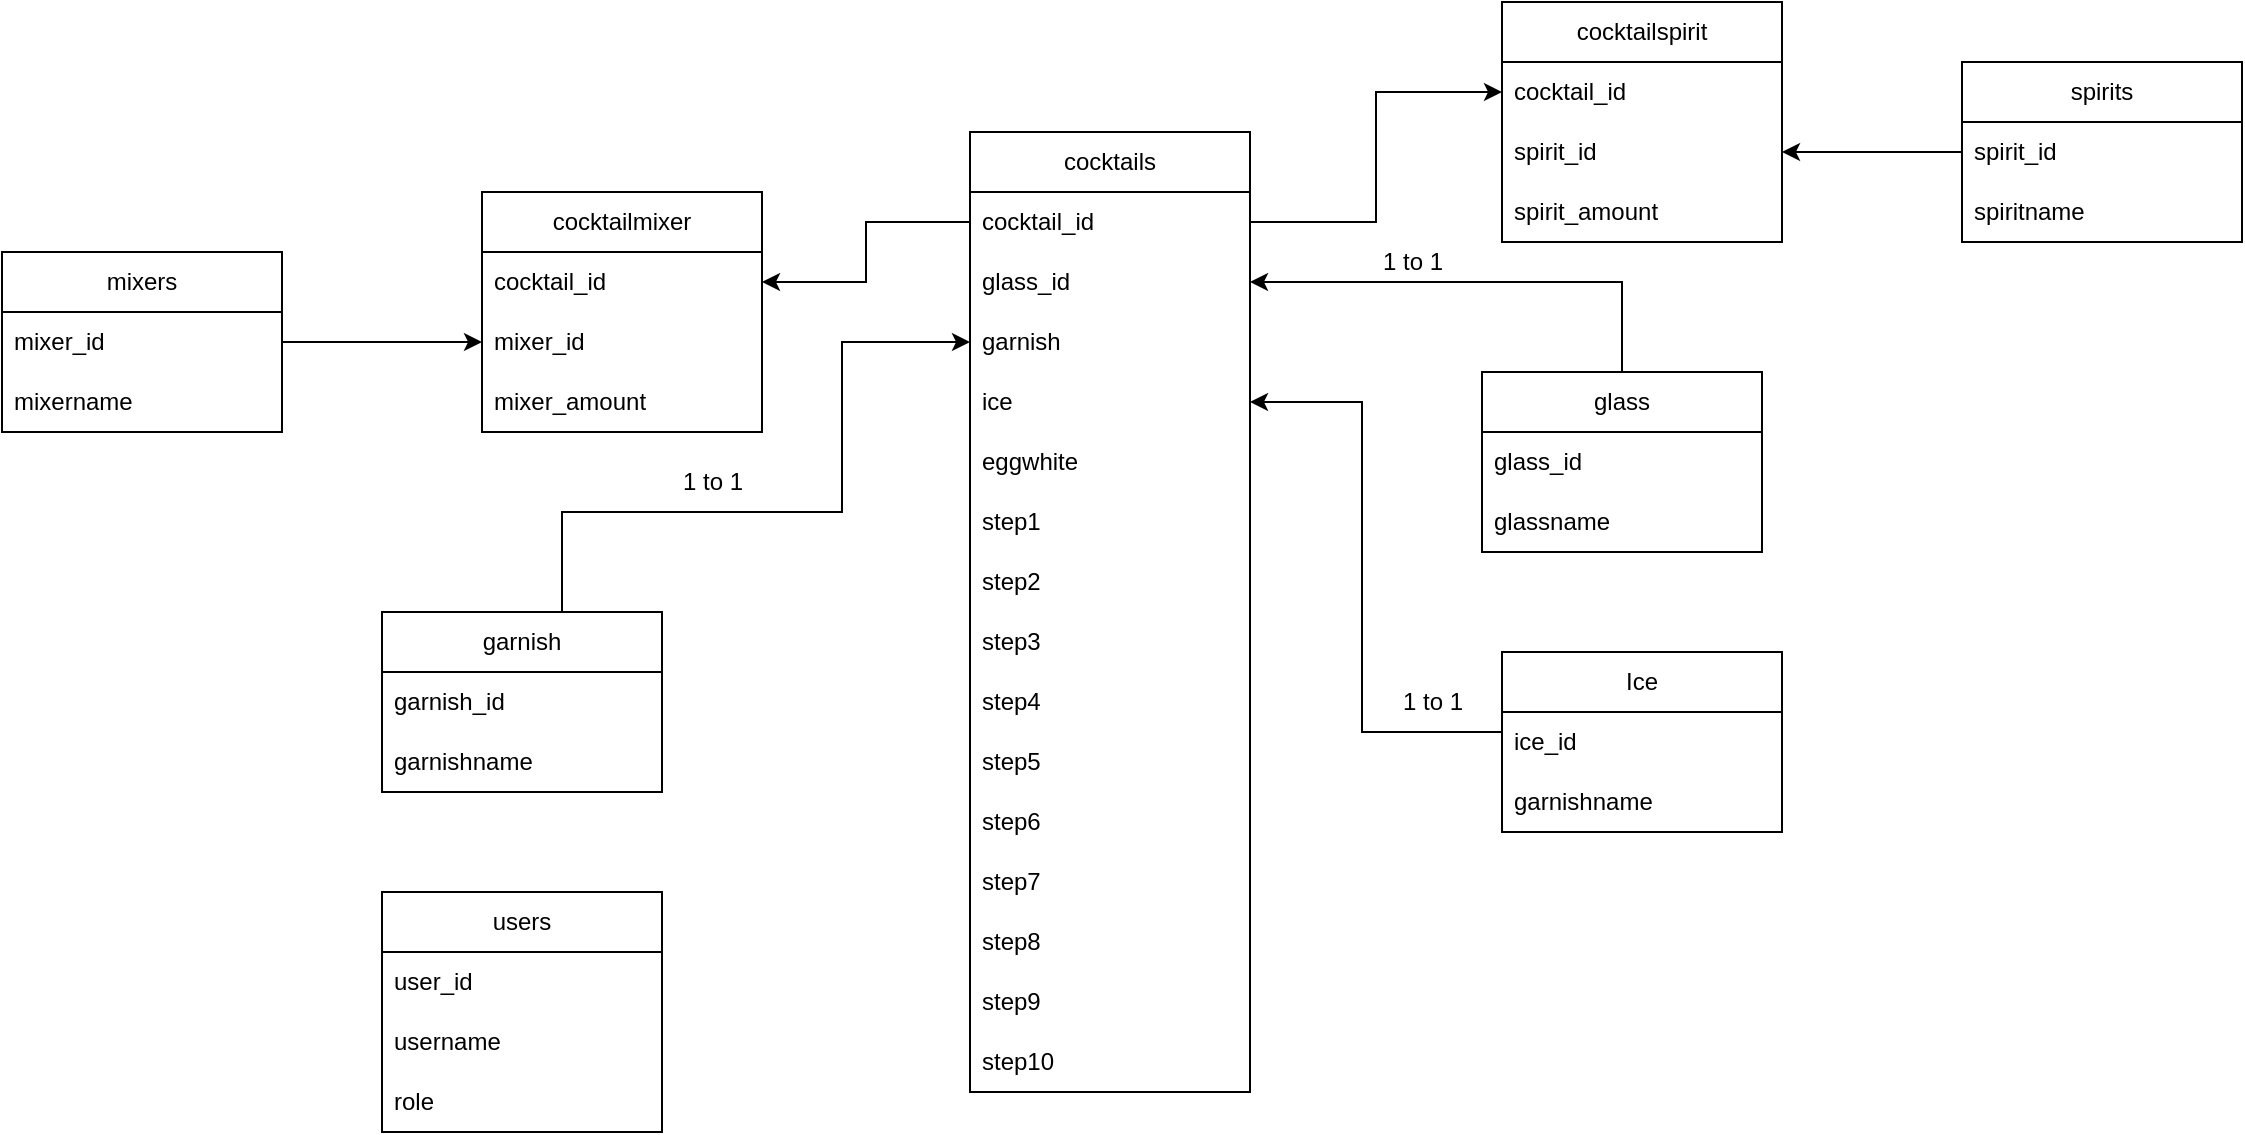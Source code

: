 <mxfile version="24.1.0" type="device">
  <diagram id="C5RBs43oDa-KdzZeNtuy" name="Page-1">
    <mxGraphModel dx="2087" dy="918" grid="1" gridSize="10" guides="1" tooltips="1" connect="1" arrows="1" fold="1" page="0" pageScale="1" pageWidth="827" pageHeight="1169" math="0" shadow="0">
      <root>
        <mxCell id="WIyWlLk6GJQsqaUBKTNV-0" />
        <mxCell id="WIyWlLk6GJQsqaUBKTNV-1" parent="WIyWlLk6GJQsqaUBKTNV-0" />
        <mxCell id="w1etv7LzKzXDVu_6rAqE-2" value="users" style="swimlane;fontStyle=0;childLayout=stackLayout;horizontal=1;startSize=30;horizontalStack=0;resizeParent=1;resizeParentMax=0;resizeLast=0;collapsible=1;marginBottom=0;whiteSpace=wrap;html=1;" vertex="1" parent="WIyWlLk6GJQsqaUBKTNV-1">
          <mxGeometry x="-20" y="450" width="140" height="120" as="geometry" />
        </mxCell>
        <mxCell id="w1etv7LzKzXDVu_6rAqE-3" value="user_id" style="text;strokeColor=none;fillColor=none;align=left;verticalAlign=middle;spacingLeft=4;spacingRight=4;overflow=hidden;points=[[0,0.5],[1,0.5]];portConstraint=eastwest;rotatable=0;whiteSpace=wrap;html=1;" vertex="1" parent="w1etv7LzKzXDVu_6rAqE-2">
          <mxGeometry y="30" width="140" height="30" as="geometry" />
        </mxCell>
        <mxCell id="w1etv7LzKzXDVu_6rAqE-4" value="username" style="text;strokeColor=none;fillColor=none;align=left;verticalAlign=middle;spacingLeft=4;spacingRight=4;overflow=hidden;points=[[0,0.5],[1,0.5]];portConstraint=eastwest;rotatable=0;whiteSpace=wrap;html=1;" vertex="1" parent="w1etv7LzKzXDVu_6rAqE-2">
          <mxGeometry y="60" width="140" height="30" as="geometry" />
        </mxCell>
        <mxCell id="w1etv7LzKzXDVu_6rAqE-5" value="role" style="text;strokeColor=none;fillColor=none;align=left;verticalAlign=middle;spacingLeft=4;spacingRight=4;overflow=hidden;points=[[0,0.5],[1,0.5]];portConstraint=eastwest;rotatable=0;whiteSpace=wrap;html=1;" vertex="1" parent="w1etv7LzKzXDVu_6rAqE-2">
          <mxGeometry y="90" width="140" height="30" as="geometry" />
        </mxCell>
        <mxCell id="w1etv7LzKzXDVu_6rAqE-6" value="cocktails" style="swimlane;fontStyle=0;childLayout=stackLayout;horizontal=1;startSize=30;horizontalStack=0;resizeParent=1;resizeParentMax=0;resizeLast=0;collapsible=1;marginBottom=0;whiteSpace=wrap;html=1;" vertex="1" parent="WIyWlLk6GJQsqaUBKTNV-1">
          <mxGeometry x="274" y="70" width="140" height="480" as="geometry" />
        </mxCell>
        <mxCell id="w1etv7LzKzXDVu_6rAqE-7" value="cocktail_id" style="text;strokeColor=none;fillColor=none;align=left;verticalAlign=middle;spacingLeft=4;spacingRight=4;overflow=hidden;points=[[0,0.5],[1,0.5]];portConstraint=eastwest;rotatable=0;whiteSpace=wrap;html=1;" vertex="1" parent="w1etv7LzKzXDVu_6rAqE-6">
          <mxGeometry y="30" width="140" height="30" as="geometry" />
        </mxCell>
        <mxCell id="w1etv7LzKzXDVu_6rAqE-8" value="glass_id" style="text;strokeColor=none;fillColor=none;align=left;verticalAlign=middle;spacingLeft=4;spacingRight=4;overflow=hidden;points=[[0,0.5],[1,0.5]];portConstraint=eastwest;rotatable=0;whiteSpace=wrap;html=1;" vertex="1" parent="w1etv7LzKzXDVu_6rAqE-6">
          <mxGeometry y="60" width="140" height="30" as="geometry" />
        </mxCell>
        <mxCell id="w1etv7LzKzXDVu_6rAqE-23" value="garnish" style="text;strokeColor=none;fillColor=none;align=left;verticalAlign=middle;spacingLeft=4;spacingRight=4;overflow=hidden;points=[[0,0.5],[1,0.5]];portConstraint=eastwest;rotatable=0;whiteSpace=wrap;html=1;" vertex="1" parent="w1etv7LzKzXDVu_6rAqE-6">
          <mxGeometry y="90" width="140" height="30" as="geometry" />
        </mxCell>
        <mxCell id="w1etv7LzKzXDVu_6rAqE-24" value="ice" style="text;strokeColor=none;fillColor=none;align=left;verticalAlign=middle;spacingLeft=4;spacingRight=4;overflow=hidden;points=[[0,0.5],[1,0.5]];portConstraint=eastwest;rotatable=0;whiteSpace=wrap;html=1;" vertex="1" parent="w1etv7LzKzXDVu_6rAqE-6">
          <mxGeometry y="120" width="140" height="30" as="geometry" />
        </mxCell>
        <mxCell id="w1etv7LzKzXDVu_6rAqE-25" value="eggwhite" style="text;strokeColor=none;fillColor=none;align=left;verticalAlign=middle;spacingLeft=4;spacingRight=4;overflow=hidden;points=[[0,0.5],[1,0.5]];portConstraint=eastwest;rotatable=0;whiteSpace=wrap;html=1;" vertex="1" parent="w1etv7LzKzXDVu_6rAqE-6">
          <mxGeometry y="150" width="140" height="30" as="geometry" />
        </mxCell>
        <mxCell id="w1etv7LzKzXDVu_6rAqE-26" value="step1&lt;span style=&quot;white-space: pre;&quot;&gt;&#x9;&lt;/span&gt;" style="text;strokeColor=none;fillColor=none;align=left;verticalAlign=middle;spacingLeft=4;spacingRight=4;overflow=hidden;points=[[0,0.5],[1,0.5]];portConstraint=eastwest;rotatable=0;whiteSpace=wrap;html=1;" vertex="1" parent="w1etv7LzKzXDVu_6rAqE-6">
          <mxGeometry y="180" width="140" height="30" as="geometry" />
        </mxCell>
        <mxCell id="w1etv7LzKzXDVu_6rAqE-27" value="step2" style="text;strokeColor=none;fillColor=none;align=left;verticalAlign=middle;spacingLeft=4;spacingRight=4;overflow=hidden;points=[[0,0.5],[1,0.5]];portConstraint=eastwest;rotatable=0;whiteSpace=wrap;html=1;" vertex="1" parent="w1etv7LzKzXDVu_6rAqE-6">
          <mxGeometry y="210" width="140" height="30" as="geometry" />
        </mxCell>
        <mxCell id="w1etv7LzKzXDVu_6rAqE-28" value="step3" style="text;strokeColor=none;fillColor=none;align=left;verticalAlign=middle;spacingLeft=4;spacingRight=4;overflow=hidden;points=[[0,0.5],[1,0.5]];portConstraint=eastwest;rotatable=0;whiteSpace=wrap;html=1;" vertex="1" parent="w1etv7LzKzXDVu_6rAqE-6">
          <mxGeometry y="240" width="140" height="30" as="geometry" />
        </mxCell>
        <mxCell id="w1etv7LzKzXDVu_6rAqE-29" value="step4" style="text;strokeColor=none;fillColor=none;align=left;verticalAlign=middle;spacingLeft=4;spacingRight=4;overflow=hidden;points=[[0,0.5],[1,0.5]];portConstraint=eastwest;rotatable=0;whiteSpace=wrap;html=1;" vertex="1" parent="w1etv7LzKzXDVu_6rAqE-6">
          <mxGeometry y="270" width="140" height="30" as="geometry" />
        </mxCell>
        <mxCell id="w1etv7LzKzXDVu_6rAqE-30" value="step5" style="text;strokeColor=none;fillColor=none;align=left;verticalAlign=middle;spacingLeft=4;spacingRight=4;overflow=hidden;points=[[0,0.5],[1,0.5]];portConstraint=eastwest;rotatable=0;whiteSpace=wrap;html=1;" vertex="1" parent="w1etv7LzKzXDVu_6rAqE-6">
          <mxGeometry y="300" width="140" height="30" as="geometry" />
        </mxCell>
        <mxCell id="w1etv7LzKzXDVu_6rAqE-31" value="step6" style="text;strokeColor=none;fillColor=none;align=left;verticalAlign=middle;spacingLeft=4;spacingRight=4;overflow=hidden;points=[[0,0.5],[1,0.5]];portConstraint=eastwest;rotatable=0;whiteSpace=wrap;html=1;" vertex="1" parent="w1etv7LzKzXDVu_6rAqE-6">
          <mxGeometry y="330" width="140" height="30" as="geometry" />
        </mxCell>
        <mxCell id="w1etv7LzKzXDVu_6rAqE-32" value="step7" style="text;strokeColor=none;fillColor=none;align=left;verticalAlign=middle;spacingLeft=4;spacingRight=4;overflow=hidden;points=[[0,0.5],[1,0.5]];portConstraint=eastwest;rotatable=0;whiteSpace=wrap;html=1;" vertex="1" parent="w1etv7LzKzXDVu_6rAqE-6">
          <mxGeometry y="360" width="140" height="30" as="geometry" />
        </mxCell>
        <mxCell id="w1etv7LzKzXDVu_6rAqE-33" value="step8" style="text;strokeColor=none;fillColor=none;align=left;verticalAlign=middle;spacingLeft=4;spacingRight=4;overflow=hidden;points=[[0,0.5],[1,0.5]];portConstraint=eastwest;rotatable=0;whiteSpace=wrap;html=1;" vertex="1" parent="w1etv7LzKzXDVu_6rAqE-6">
          <mxGeometry y="390" width="140" height="30" as="geometry" />
        </mxCell>
        <mxCell id="w1etv7LzKzXDVu_6rAqE-34" value="step9" style="text;strokeColor=none;fillColor=none;align=left;verticalAlign=middle;spacingLeft=4;spacingRight=4;overflow=hidden;points=[[0,0.5],[1,0.5]];portConstraint=eastwest;rotatable=0;whiteSpace=wrap;html=1;" vertex="1" parent="w1etv7LzKzXDVu_6rAqE-6">
          <mxGeometry y="420" width="140" height="30" as="geometry" />
        </mxCell>
        <mxCell id="w1etv7LzKzXDVu_6rAqE-36" value="step10" style="text;strokeColor=none;fillColor=none;align=left;verticalAlign=middle;spacingLeft=4;spacingRight=4;overflow=hidden;points=[[0,0.5],[1,0.5]];portConstraint=eastwest;rotatable=0;whiteSpace=wrap;html=1;" vertex="1" parent="w1etv7LzKzXDVu_6rAqE-6">
          <mxGeometry y="450" width="140" height="30" as="geometry" />
        </mxCell>
        <mxCell id="w1etv7LzKzXDVu_6rAqE-37" value="spirits" style="swimlane;fontStyle=0;childLayout=stackLayout;horizontal=1;startSize=30;horizontalStack=0;resizeParent=1;resizeParentMax=0;resizeLast=0;collapsible=1;marginBottom=0;whiteSpace=wrap;html=1;" vertex="1" parent="WIyWlLk6GJQsqaUBKTNV-1">
          <mxGeometry x="770" y="35" width="140" height="90" as="geometry" />
        </mxCell>
        <mxCell id="w1etv7LzKzXDVu_6rAqE-38" value="spirit_id" style="text;strokeColor=none;fillColor=none;align=left;verticalAlign=middle;spacingLeft=4;spacingRight=4;overflow=hidden;points=[[0,0.5],[1,0.5]];portConstraint=eastwest;rotatable=0;whiteSpace=wrap;html=1;" vertex="1" parent="w1etv7LzKzXDVu_6rAqE-37">
          <mxGeometry y="30" width="140" height="30" as="geometry" />
        </mxCell>
        <mxCell id="w1etv7LzKzXDVu_6rAqE-39" value="spiritname" style="text;strokeColor=none;fillColor=none;align=left;verticalAlign=middle;spacingLeft=4;spacingRight=4;overflow=hidden;points=[[0,0.5],[1,0.5]];portConstraint=eastwest;rotatable=0;whiteSpace=wrap;html=1;" vertex="1" parent="w1etv7LzKzXDVu_6rAqE-37">
          <mxGeometry y="60" width="140" height="30" as="geometry" />
        </mxCell>
        <mxCell id="w1etv7LzKzXDVu_6rAqE-41" value="mixers" style="swimlane;fontStyle=0;childLayout=stackLayout;horizontal=1;startSize=30;horizontalStack=0;resizeParent=1;resizeParentMax=0;resizeLast=0;collapsible=1;marginBottom=0;whiteSpace=wrap;html=1;" vertex="1" parent="WIyWlLk6GJQsqaUBKTNV-1">
          <mxGeometry x="-210" y="130" width="140" height="90" as="geometry" />
        </mxCell>
        <mxCell id="w1etv7LzKzXDVu_6rAqE-42" value="mixer_id" style="text;strokeColor=none;fillColor=none;align=left;verticalAlign=middle;spacingLeft=4;spacingRight=4;overflow=hidden;points=[[0,0.5],[1,0.5]];portConstraint=eastwest;rotatable=0;whiteSpace=wrap;html=1;" vertex="1" parent="w1etv7LzKzXDVu_6rAqE-41">
          <mxGeometry y="30" width="140" height="30" as="geometry" />
        </mxCell>
        <mxCell id="w1etv7LzKzXDVu_6rAqE-43" value="mixername" style="text;strokeColor=none;fillColor=none;align=left;verticalAlign=middle;spacingLeft=4;spacingRight=4;overflow=hidden;points=[[0,0.5],[1,0.5]];portConstraint=eastwest;rotatable=0;whiteSpace=wrap;html=1;" vertex="1" parent="w1etv7LzKzXDVu_6rAqE-41">
          <mxGeometry y="60" width="140" height="30" as="geometry" />
        </mxCell>
        <mxCell id="w1etv7LzKzXDVu_6rAqE-85" style="edgeStyle=orthogonalEdgeStyle;rounded=0;orthogonalLoop=1;jettySize=auto;html=1;entryX=0;entryY=0.5;entryDx=0;entryDy=0;" edge="1" parent="WIyWlLk6GJQsqaUBKTNV-1" source="w1etv7LzKzXDVu_6rAqE-45" target="w1etv7LzKzXDVu_6rAqE-23">
          <mxGeometry relative="1" as="geometry">
            <Array as="points">
              <mxPoint x="70" y="260" />
              <mxPoint x="210" y="260" />
              <mxPoint x="210" y="175" />
            </Array>
          </mxGeometry>
        </mxCell>
        <mxCell id="w1etv7LzKzXDVu_6rAqE-45" value="garnish" style="swimlane;fontStyle=0;childLayout=stackLayout;horizontal=1;startSize=30;horizontalStack=0;resizeParent=1;resizeParentMax=0;resizeLast=0;collapsible=1;marginBottom=0;whiteSpace=wrap;html=1;" vertex="1" parent="WIyWlLk6GJQsqaUBKTNV-1">
          <mxGeometry x="-20" y="310" width="140" height="90" as="geometry" />
        </mxCell>
        <mxCell id="w1etv7LzKzXDVu_6rAqE-46" value="garnish_id" style="text;strokeColor=none;fillColor=none;align=left;verticalAlign=middle;spacingLeft=4;spacingRight=4;overflow=hidden;points=[[0,0.5],[1,0.5]];portConstraint=eastwest;rotatable=0;whiteSpace=wrap;html=1;" vertex="1" parent="w1etv7LzKzXDVu_6rAqE-45">
          <mxGeometry y="30" width="140" height="30" as="geometry" />
        </mxCell>
        <mxCell id="w1etv7LzKzXDVu_6rAqE-47" value="garnishname" style="text;strokeColor=none;fillColor=none;align=left;verticalAlign=middle;spacingLeft=4;spacingRight=4;overflow=hidden;points=[[0,0.5],[1,0.5]];portConstraint=eastwest;rotatable=0;whiteSpace=wrap;html=1;" vertex="1" parent="w1etv7LzKzXDVu_6rAqE-45">
          <mxGeometry y="60" width="140" height="30" as="geometry" />
        </mxCell>
        <mxCell id="w1etv7LzKzXDVu_6rAqE-66" style="edgeStyle=orthogonalEdgeStyle;rounded=0;orthogonalLoop=1;jettySize=auto;html=1;entryX=1;entryY=0.5;entryDx=0;entryDy=0;exitX=0;exitY=0.5;exitDx=0;exitDy=0;" edge="1" parent="WIyWlLk6GJQsqaUBKTNV-1" source="w1etv7LzKzXDVu_6rAqE-49" target="w1etv7LzKzXDVu_6rAqE-24">
          <mxGeometry relative="1" as="geometry">
            <Array as="points">
              <mxPoint x="540" y="370" />
              <mxPoint x="470" y="370" />
              <mxPoint x="470" y="205" />
            </Array>
          </mxGeometry>
        </mxCell>
        <mxCell id="w1etv7LzKzXDVu_6rAqE-48" value="Ice" style="swimlane;fontStyle=0;childLayout=stackLayout;horizontal=1;startSize=30;horizontalStack=0;resizeParent=1;resizeParentMax=0;resizeLast=0;collapsible=1;marginBottom=0;whiteSpace=wrap;html=1;" vertex="1" parent="WIyWlLk6GJQsqaUBKTNV-1">
          <mxGeometry x="540" y="330" width="140" height="90" as="geometry" />
        </mxCell>
        <mxCell id="w1etv7LzKzXDVu_6rAqE-49" value="ice_id" style="text;strokeColor=none;fillColor=none;align=left;verticalAlign=middle;spacingLeft=4;spacingRight=4;overflow=hidden;points=[[0,0.5],[1,0.5]];portConstraint=eastwest;rotatable=0;whiteSpace=wrap;html=1;" vertex="1" parent="w1etv7LzKzXDVu_6rAqE-48">
          <mxGeometry y="30" width="140" height="30" as="geometry" />
        </mxCell>
        <mxCell id="w1etv7LzKzXDVu_6rAqE-50" value="garnishname" style="text;strokeColor=none;fillColor=none;align=left;verticalAlign=middle;spacingLeft=4;spacingRight=4;overflow=hidden;points=[[0,0.5],[1,0.5]];portConstraint=eastwest;rotatable=0;whiteSpace=wrap;html=1;" vertex="1" parent="w1etv7LzKzXDVu_6rAqE-48">
          <mxGeometry y="60" width="140" height="30" as="geometry" />
        </mxCell>
        <mxCell id="w1etv7LzKzXDVu_6rAqE-55" style="edgeStyle=orthogonalEdgeStyle;rounded=0;orthogonalLoop=1;jettySize=auto;html=1;entryX=1;entryY=0.5;entryDx=0;entryDy=0;" edge="1" parent="WIyWlLk6GJQsqaUBKTNV-1" source="w1etv7LzKzXDVu_6rAqE-51" target="w1etv7LzKzXDVu_6rAqE-8">
          <mxGeometry relative="1" as="geometry" />
        </mxCell>
        <mxCell id="w1etv7LzKzXDVu_6rAqE-51" value="glass" style="swimlane;fontStyle=0;childLayout=stackLayout;horizontal=1;startSize=30;horizontalStack=0;resizeParent=1;resizeParentMax=0;resizeLast=0;collapsible=1;marginBottom=0;whiteSpace=wrap;html=1;" vertex="1" parent="WIyWlLk6GJQsqaUBKTNV-1">
          <mxGeometry x="530" y="190" width="140" height="90" as="geometry" />
        </mxCell>
        <mxCell id="w1etv7LzKzXDVu_6rAqE-52" value="glass_id" style="text;strokeColor=none;fillColor=none;align=left;verticalAlign=middle;spacingLeft=4;spacingRight=4;overflow=hidden;points=[[0,0.5],[1,0.5]];portConstraint=eastwest;rotatable=0;whiteSpace=wrap;html=1;" vertex="1" parent="w1etv7LzKzXDVu_6rAqE-51">
          <mxGeometry y="30" width="140" height="30" as="geometry" />
        </mxCell>
        <mxCell id="w1etv7LzKzXDVu_6rAqE-53" value="glassname" style="text;strokeColor=none;fillColor=none;align=left;verticalAlign=middle;spacingLeft=4;spacingRight=4;overflow=hidden;points=[[0,0.5],[1,0.5]];portConstraint=eastwest;rotatable=0;whiteSpace=wrap;html=1;" vertex="1" parent="w1etv7LzKzXDVu_6rAqE-51">
          <mxGeometry y="60" width="140" height="30" as="geometry" />
        </mxCell>
        <mxCell id="w1etv7LzKzXDVu_6rAqE-56" value="1 to 1" style="text;html=1;align=center;verticalAlign=middle;resizable=0;points=[];autosize=1;strokeColor=none;fillColor=none;" vertex="1" parent="WIyWlLk6GJQsqaUBKTNV-1">
          <mxGeometry x="470" y="120" width="50" height="30" as="geometry" />
        </mxCell>
        <mxCell id="w1etv7LzKzXDVu_6rAqE-70" value="cocktailmixer" style="swimlane;fontStyle=0;childLayout=stackLayout;horizontal=1;startSize=30;horizontalStack=0;resizeParent=1;resizeParentMax=0;resizeLast=0;collapsible=1;marginBottom=0;whiteSpace=wrap;html=1;" vertex="1" parent="WIyWlLk6GJQsqaUBKTNV-1">
          <mxGeometry x="30" y="100" width="140" height="120" as="geometry" />
        </mxCell>
        <mxCell id="w1etv7LzKzXDVu_6rAqE-72" value="cocktail_id" style="text;strokeColor=none;fillColor=none;align=left;verticalAlign=middle;spacingLeft=4;spacingRight=4;overflow=hidden;points=[[0,0.5],[1,0.5]];portConstraint=eastwest;rotatable=0;whiteSpace=wrap;html=1;" vertex="1" parent="w1etv7LzKzXDVu_6rAqE-70">
          <mxGeometry y="30" width="140" height="30" as="geometry" />
        </mxCell>
        <mxCell id="w1etv7LzKzXDVu_6rAqE-71" value="mixer_id" style="text;strokeColor=none;fillColor=none;align=left;verticalAlign=middle;spacingLeft=4;spacingRight=4;overflow=hidden;points=[[0,0.5],[1,0.5]];portConstraint=eastwest;rotatable=0;whiteSpace=wrap;html=1;" vertex="1" parent="w1etv7LzKzXDVu_6rAqE-70">
          <mxGeometry y="60" width="140" height="30" as="geometry" />
        </mxCell>
        <mxCell id="w1etv7LzKzXDVu_6rAqE-74" value="mixer_amount" style="text;strokeColor=none;fillColor=none;align=left;verticalAlign=middle;spacingLeft=4;spacingRight=4;overflow=hidden;points=[[0,0.5],[1,0.5]];portConstraint=eastwest;rotatable=0;whiteSpace=wrap;html=1;" vertex="1" parent="w1etv7LzKzXDVu_6rAqE-70">
          <mxGeometry y="90" width="140" height="30" as="geometry" />
        </mxCell>
        <mxCell id="w1etv7LzKzXDVu_6rAqE-69" style="edgeStyle=orthogonalEdgeStyle;rounded=0;orthogonalLoop=1;jettySize=auto;html=1;entryX=1;entryY=0.5;entryDx=0;entryDy=0;" edge="1" parent="WIyWlLk6GJQsqaUBKTNV-1" source="w1etv7LzKzXDVu_6rAqE-7" target="w1etv7LzKzXDVu_6rAqE-72">
          <mxGeometry relative="1" as="geometry">
            <mxPoint x="230" y="190" as="targetPoint" />
          </mxGeometry>
        </mxCell>
        <mxCell id="w1etv7LzKzXDVu_6rAqE-75" style="edgeStyle=orthogonalEdgeStyle;rounded=0;orthogonalLoop=1;jettySize=auto;html=1;entryX=0;entryY=0.5;entryDx=0;entryDy=0;" edge="1" parent="WIyWlLk6GJQsqaUBKTNV-1" source="w1etv7LzKzXDVu_6rAqE-42" target="w1etv7LzKzXDVu_6rAqE-71">
          <mxGeometry relative="1" as="geometry" />
        </mxCell>
        <mxCell id="w1etv7LzKzXDVu_6rAqE-76" value="cocktailspirit" style="swimlane;fontStyle=0;childLayout=stackLayout;horizontal=1;startSize=30;horizontalStack=0;resizeParent=1;resizeParentMax=0;resizeLast=0;collapsible=1;marginBottom=0;whiteSpace=wrap;html=1;" vertex="1" parent="WIyWlLk6GJQsqaUBKTNV-1">
          <mxGeometry x="540" y="5" width="140" height="120" as="geometry" />
        </mxCell>
        <mxCell id="w1etv7LzKzXDVu_6rAqE-77" value="cocktail_id" style="text;strokeColor=none;fillColor=none;align=left;verticalAlign=middle;spacingLeft=4;spacingRight=4;overflow=hidden;points=[[0,0.5],[1,0.5]];portConstraint=eastwest;rotatable=0;whiteSpace=wrap;html=1;" vertex="1" parent="w1etv7LzKzXDVu_6rAqE-76">
          <mxGeometry y="30" width="140" height="30" as="geometry" />
        </mxCell>
        <mxCell id="w1etv7LzKzXDVu_6rAqE-78" value="spirit_id" style="text;strokeColor=none;fillColor=none;align=left;verticalAlign=middle;spacingLeft=4;spacingRight=4;overflow=hidden;points=[[0,0.5],[1,0.5]];portConstraint=eastwest;rotatable=0;whiteSpace=wrap;html=1;" vertex="1" parent="w1etv7LzKzXDVu_6rAqE-76">
          <mxGeometry y="60" width="140" height="30" as="geometry" />
        </mxCell>
        <mxCell id="w1etv7LzKzXDVu_6rAqE-82" value="spirit_amount" style="text;strokeColor=none;fillColor=none;align=left;verticalAlign=middle;spacingLeft=4;spacingRight=4;overflow=hidden;points=[[0,0.5],[1,0.5]];portConstraint=eastwest;rotatable=0;whiteSpace=wrap;html=1;" vertex="1" parent="w1etv7LzKzXDVu_6rAqE-76">
          <mxGeometry y="90" width="140" height="30" as="geometry" />
        </mxCell>
        <mxCell id="w1etv7LzKzXDVu_6rAqE-83" style="edgeStyle=orthogonalEdgeStyle;rounded=0;orthogonalLoop=1;jettySize=auto;html=1;entryX=1;entryY=0.5;entryDx=0;entryDy=0;" edge="1" parent="WIyWlLk6GJQsqaUBKTNV-1" source="w1etv7LzKzXDVu_6rAqE-38" target="w1etv7LzKzXDVu_6rAqE-78">
          <mxGeometry relative="1" as="geometry" />
        </mxCell>
        <mxCell id="w1etv7LzKzXDVu_6rAqE-84" style="edgeStyle=orthogonalEdgeStyle;rounded=0;orthogonalLoop=1;jettySize=auto;html=1;" edge="1" parent="WIyWlLk6GJQsqaUBKTNV-1" source="w1etv7LzKzXDVu_6rAqE-7" target="w1etv7LzKzXDVu_6rAqE-77">
          <mxGeometry relative="1" as="geometry" />
        </mxCell>
        <mxCell id="w1etv7LzKzXDVu_6rAqE-86" value="1 to 1" style="text;html=1;align=center;verticalAlign=middle;resizable=0;points=[];autosize=1;strokeColor=none;fillColor=none;" vertex="1" parent="WIyWlLk6GJQsqaUBKTNV-1">
          <mxGeometry x="480" y="340" width="50" height="30" as="geometry" />
        </mxCell>
        <mxCell id="w1etv7LzKzXDVu_6rAqE-87" value="1 to 1" style="text;html=1;align=center;verticalAlign=middle;resizable=0;points=[];autosize=1;strokeColor=none;fillColor=none;" vertex="1" parent="WIyWlLk6GJQsqaUBKTNV-1">
          <mxGeometry x="120" y="230" width="50" height="30" as="geometry" />
        </mxCell>
      </root>
    </mxGraphModel>
  </diagram>
</mxfile>
